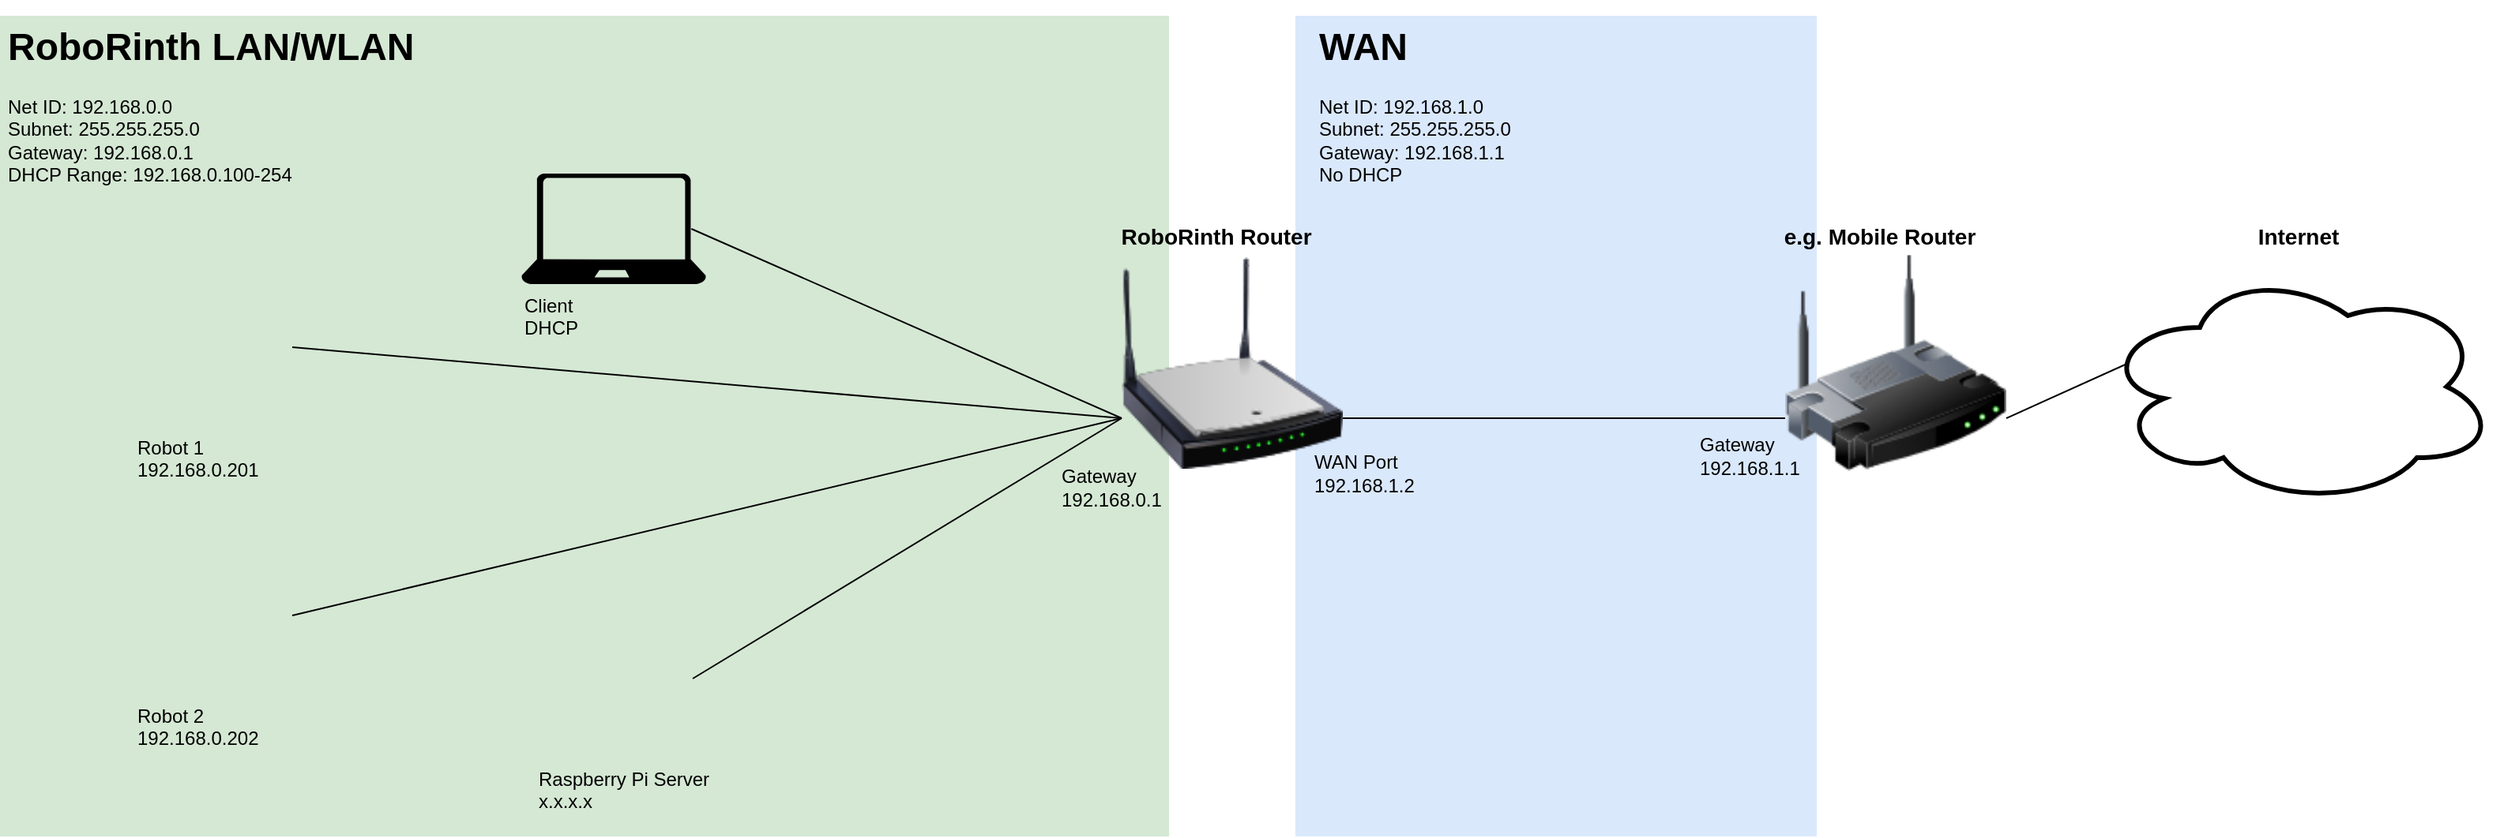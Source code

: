 <mxfile version="11.2.3" type="device" pages="1"><diagram name="Page-1" id="e3a06f82-3646-2815-327d-82caf3d4e204"><mxGraphModel dx="917" dy="884" grid="1" gridSize="10" guides="1" tooltips="1" connect="1" arrows="1" fold="1" page="1" pageScale="1.5" pageWidth="1169" pageHeight="826" background="none" math="0" shadow="0"><root><mxCell id="0" style=";html=1;"/><mxCell id="1" style=";html=1;" parent="0"/><mxCell id="63Wu2zXIUn0IfWIewAX7-34" value="" style="whiteSpace=wrap;html=1;fillColor=#dae8fc;fontSize=14;strokeColor=none;verticalAlign=top;" vertex="1" parent="1"><mxGeometry x="830" y="10" width="330" height="520" as="geometry"/></mxCell><mxCell id="6a7d8f32e03d9370-60" value="" style="whiteSpace=wrap;html=1;fillColor=#d5e8d4;fontSize=14;strokeColor=none;verticalAlign=top;" parent="1" vertex="1"><mxGeometry x="10" y="10" width="740" height="520" as="geometry"/></mxCell><mxCell id="63Wu2zXIUn0IfWIewAX7-4" value="&lt;h1&gt;RoboRinth LAN/WLAN&lt;br&gt;&lt;/h1&gt;&lt;p&gt;Net ID: 192.168.0.0&lt;br&gt;Subnet: 255.255.255.0&lt;br&gt;Gateway: 192.168.0.1&lt;br&gt;DHCP Range: 192.168.0.100-254&lt;br&gt;&lt;br&gt;&lt;/p&gt;" style="text;html=1;strokeColor=none;fillColor=none;spacing=5;spacingTop=-20;whiteSpace=wrap;overflow=hidden;rounded=0;" vertex="1" parent="1"><mxGeometry x="10" y="10" width="270" height="120" as="geometry"/></mxCell><mxCell id="63Wu2zXIUn0IfWIewAX7-13" value="" style="image;html=1;labelBackgroundColor=#ffffff;image=img/lib/clip_art/networking/Wireless_Router_N_128x128.png" vertex="1" parent="1"><mxGeometry x="720" y="160" width="140" height="140" as="geometry"/></mxCell><mxCell id="63Wu2zXIUn0IfWIewAX7-14" value="Robot 2&lt;br&gt;192.168.0.202" style="shape=image;html=1;verticalAlign=top;verticalLabelPosition=bottom;labelBackgroundColor=none;imageAspect=0;aspect=fixed;image=https://cdn0.iconfinder.com/data/icons/star-wars/512/r2d2-128.png;align=left;" vertex="1" parent="1"><mxGeometry x="95" y="340" width="100" height="100" as="geometry"/></mxCell><mxCell id="63Wu2zXIUn0IfWIewAX7-15" value="Robot 1&lt;br&gt;&lt;div align=&quot;left&quot;&gt;192.168.0.201&lt;br&gt;&lt;/div&gt;" style="shape=image;html=1;verticalAlign=top;verticalLabelPosition=bottom;labelBackgroundColor=none;imageAspect=0;aspect=fixed;image=https://cdn0.iconfinder.com/data/icons/star-wars/512/c3po-128.png;align=left;" vertex="1" parent="1"><mxGeometry x="95" y="170" width="100" height="100" as="geometry"/></mxCell><mxCell id="63Wu2zXIUn0IfWIewAX7-17" value="Raspberry Pi Server&lt;br&gt;x.x.x.x" style="shape=image;html=1;verticalAlign=top;verticalLabelPosition=bottom;labelBackgroundColor=none;imageAspect=0;aspect=fixed;image=https://cdn1.iconfinder.com/data/icons/system-black-octagons/512/raspberry-128.png;align=left;" vertex="1" parent="1"><mxGeometry x="348.5" y="380" width="100" height="100" as="geometry"/></mxCell><mxCell id="63Wu2zXIUn0IfWIewAX7-19" value="Client&lt;br&gt;DHCP" style="pointerEvents=1;shadow=0;dashed=0;html=1;strokeColor=none;labelPosition=center;verticalLabelPosition=bottom;verticalAlign=top;align=left;shape=mxgraph.azure.laptop;fillColor=#000000;" vertex="1" parent="1"><mxGeometry x="340" y="110" width="117" height="70" as="geometry"/></mxCell><mxCell id="63Wu2zXIUn0IfWIewAX7-20" value="" style="endArrow=none;html=1;exitX=0.92;exitY=0.5;exitDx=0;exitDy=0;exitPerimeter=0;entryX=0;entryY=0.75;entryDx=0;entryDy=0;" edge="1" parent="1" source="63Wu2zXIUn0IfWIewAX7-19" target="63Wu2zXIUn0IfWIewAX7-13"><mxGeometry width="50" height="50" relative="1" as="geometry"><mxPoint x="780" y="510" as="sourcePoint"/><mxPoint x="670" y="210" as="targetPoint"/></mxGeometry></mxCell><mxCell id="63Wu2zXIUn0IfWIewAX7-21" value="" style="endArrow=none;html=1;exitX=1;exitY=0.5;exitDx=0;exitDy=0;entryX=0;entryY=0.75;entryDx=0;entryDy=0;" edge="1" parent="1" source="63Wu2zXIUn0IfWIewAX7-17" target="63Wu2zXIUn0IfWIewAX7-13"><mxGeometry width="50" height="50" relative="1" as="geometry"><mxPoint x="720" y="530" as="sourcePoint"/><mxPoint x="770" y="480" as="targetPoint"/></mxGeometry></mxCell><mxCell id="63Wu2zXIUn0IfWIewAX7-22" value="" style="endArrow=none;html=1;entryX=0;entryY=0.75;entryDx=0;entryDy=0;exitX=1;exitY=0.5;exitDx=0;exitDy=0;" edge="1" parent="1" source="63Wu2zXIUn0IfWIewAX7-14" target="63Wu2zXIUn0IfWIewAX7-13"><mxGeometry width="50" height="50" relative="1" as="geometry"><mxPoint x="612" y="320" as="sourcePoint"/><mxPoint x="682.711" y="270" as="targetPoint"/></mxGeometry></mxCell><mxCell id="63Wu2zXIUn0IfWIewAX7-23" value="" style="endArrow=none;html=1;exitX=1;exitY=0.5;exitDx=0;exitDy=0;entryX=0;entryY=0.75;entryDx=0;entryDy=0;" edge="1" parent="1" source="63Wu2zXIUn0IfWIewAX7-15" target="63Wu2zXIUn0IfWIewAX7-13"><mxGeometry width="50" height="50" relative="1" as="geometry"><mxPoint x="690" y="550" as="sourcePoint"/><mxPoint x="690" y="260" as="targetPoint"/></mxGeometry></mxCell><mxCell id="63Wu2zXIUn0IfWIewAX7-24" value="&lt;div align=&quot;left&quot;&gt;Gateway&lt;br&gt;192.168.0.1&lt;br&gt;&lt;/div&gt;" style="text;html=1;strokeColor=none;fillColor=none;align=left;verticalAlign=middle;whiteSpace=wrap;rounded=0;labelBackgroundColor=none;" vertex="1" parent="1"><mxGeometry x="680" y="283.5" width="120" height="50" as="geometry"/></mxCell><mxCell id="63Wu2zXIUn0IfWIewAX7-28" value="RoboRinth Router" style="text;html=1;strokeColor=none;fillColor=none;align=center;verticalAlign=middle;whiteSpace=wrap;rounded=0;labelBackgroundColor=none;fontColor=#000000;fontStyle=1;fontSize=14;" vertex="1" parent="1"><mxGeometry x="710" y="135" width="140" height="30" as="geometry"/></mxCell><mxCell id="63Wu2zXIUn0IfWIewAX7-29" value="e.g. Mobile Router" style="text;html=1;strokeColor=none;fillColor=none;align=center;verticalAlign=middle;whiteSpace=wrap;rounded=0;labelBackgroundColor=none;fontColor=#000000;fontStyle=1;fontSize=14;" vertex="1" parent="1"><mxGeometry x="1130" y="135" width="140" height="30" as="geometry"/></mxCell><mxCell id="63Wu2zXIUn0IfWIewAX7-31" value="Internet" style="text;html=1;strokeColor=none;fillColor=none;align=center;verticalAlign=middle;whiteSpace=wrap;rounded=0;labelBackgroundColor=none;fontColor=#000000;fontStyle=1;fontSize=14;" vertex="1" parent="1"><mxGeometry x="1395" y="135" width="140" height="30" as="geometry"/></mxCell><mxCell id="63Wu2zXIUn0IfWIewAX7-33" value="" style="endArrow=none;html=1;fontSize=14;fontColor=#000000;exitX=1;exitY=0.75;exitDx=0;exitDy=0;entryX=0;entryY=0.75;entryDx=0;entryDy=0;" edge="1" parent="1" source="63Wu2zXIUn0IfWIewAX7-13" target="63Wu2zXIUn0IfWIewAX7-40"><mxGeometry width="50" height="50" relative="1" as="geometry"><mxPoint x="980" y="340" as="sourcePoint"/><mxPoint x="1145" y="263.724" as="targetPoint"/></mxGeometry></mxCell><mxCell id="63Wu2zXIUn0IfWIewAX7-35" value="&lt;div align=&quot;left&quot;&gt;WAN Port&lt;br&gt;192.168.1.2&lt;br&gt;&lt;/div&gt;" style="text;html=1;strokeColor=none;fillColor=none;align=left;verticalAlign=middle;whiteSpace=wrap;rounded=0;labelBackgroundColor=none;" vertex="1" parent="1"><mxGeometry x="840" y="275" width="120" height="50" as="geometry"/></mxCell><mxCell id="63Wu2zXIUn0IfWIewAX7-36" value="&lt;h1&gt;WAN&lt;br&gt;&lt;/h1&gt;&lt;p&gt;Net ID: 192.168.1.0&lt;br&gt;Subnet: 255.255.255.0&lt;br&gt;Gateway: 192.168.1.1&lt;br&gt;No DHCP&lt;br&gt;&lt;br&gt;&lt;/p&gt;" style="text;html=1;strokeColor=none;fillColor=none;spacing=5;spacingTop=-20;whiteSpace=wrap;overflow=hidden;rounded=0;" vertex="1" parent="1"><mxGeometry x="840" y="10" width="270" height="120" as="geometry"/></mxCell><mxCell id="63Wu2zXIUn0IfWIewAX7-37" value="&lt;div align=&quot;left&quot;&gt;Gateway&lt;br&gt;192.168.1.1&lt;br&gt;&lt;/div&gt;" style="text;html=1;strokeColor=none;fillColor=none;align=left;verticalAlign=middle;whiteSpace=wrap;rounded=0;labelBackgroundColor=none;" vertex="1" parent="1"><mxGeometry x="1084" y="263.5" width="120" height="50" as="geometry"/></mxCell><mxCell id="63Wu2zXIUn0IfWIewAX7-38" value="" style="ellipse;shape=cloud;whiteSpace=wrap;html=1;labelBackgroundColor=none;fillColor=none;fontSize=14;fontColor=#000000;align=left;strokeWidth=3;" vertex="1" parent="1"><mxGeometry x="1340" y="170" width="250" height="150" as="geometry"/></mxCell><mxCell id="63Wu2zXIUn0IfWIewAX7-40" value="" style="image;html=1;labelBackgroundColor=#ffffff;image=img/lib/clip_art/networking/Wireless_Router_128x128.png;strokeWidth=3;fillColor=none;fontSize=14;fontColor=#000000;align=left;" vertex="1" parent="1"><mxGeometry x="1140" y="160" width="140" height="140" as="geometry"/></mxCell><mxCell id="63Wu2zXIUn0IfWIewAX7-41" value="" style="endArrow=none;html=1;fontSize=14;fontColor=#000000;entryX=0.07;entryY=0.4;entryDx=0;entryDy=0;entryPerimeter=0;exitX=1;exitY=0.75;exitDx=0;exitDy=0;" edge="1" parent="1" source="63Wu2zXIUn0IfWIewAX7-40" target="63Wu2zXIUn0IfWIewAX7-38"><mxGeometry width="50" height="50" relative="1" as="geometry"><mxPoint x="1250" y="420" as="sourcePoint"/><mxPoint x="1300" y="370" as="targetPoint"/></mxGeometry></mxCell></root></mxGraphModel></diagram></mxfile>